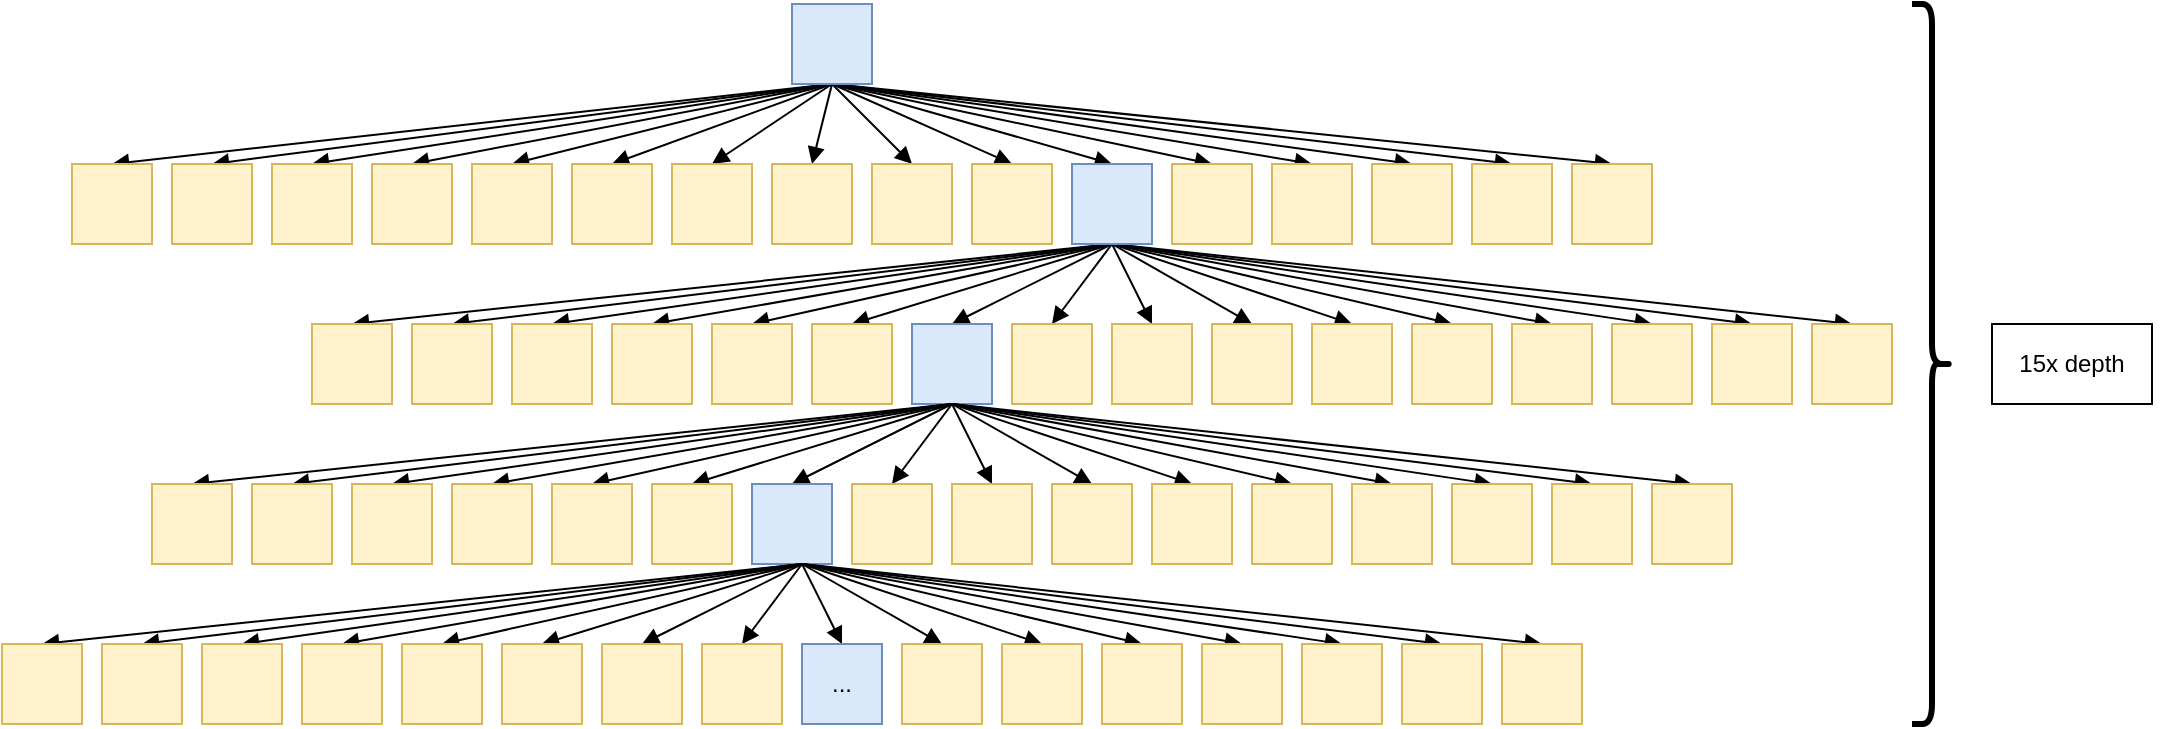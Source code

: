 <mxfile version="15.5.2"><diagram id="4Fhvh5GcyeKqPoxqgxf7" name="Page-1"><mxGraphModel dx="2272" dy="769" grid="1" gridSize="10" guides="1" tooltips="1" connect="1" arrows="1" fold="1" page="1" pageScale="1" pageWidth="850" pageHeight="1100" math="0" shadow="0"><root><mxCell id="0"/><mxCell id="1" parent="0"/><mxCell id="UKIijlYifZqyKmRUzv9O-54" style="orthogonalLoop=1;jettySize=auto;html=1;exitX=0.5;exitY=1;exitDx=0;exitDy=0;entryX=0.5;entryY=0;entryDx=0;entryDy=0;rounded=0;endArrow=block;endFill=1;" edge="1" parent="1" source="UKIijlYifZqyKmRUzv9O-1" target="UKIijlYifZqyKmRUzv9O-14"><mxGeometry relative="1" as="geometry"/></mxCell><mxCell id="UKIijlYifZqyKmRUzv9O-55" style="edgeStyle=none;rounded=0;orthogonalLoop=1;jettySize=auto;html=1;exitX=0.5;exitY=1;exitDx=0;exitDy=0;entryX=0.5;entryY=0;entryDx=0;entryDy=0;endArrow=block;endFill=1;" edge="1" parent="1" source="UKIijlYifZqyKmRUzv9O-1" target="UKIijlYifZqyKmRUzv9O-15"><mxGeometry relative="1" as="geometry"/></mxCell><mxCell id="UKIijlYifZqyKmRUzv9O-56" style="edgeStyle=none;rounded=0;orthogonalLoop=1;jettySize=auto;html=1;exitX=0.5;exitY=1;exitDx=0;exitDy=0;entryX=0.5;entryY=0;entryDx=0;entryDy=0;endArrow=block;endFill=1;" edge="1" parent="1" source="UKIijlYifZqyKmRUzv9O-1" target="UKIijlYifZqyKmRUzv9O-13"><mxGeometry relative="1" as="geometry"/></mxCell><mxCell id="UKIijlYifZqyKmRUzv9O-57" style="edgeStyle=none;rounded=0;orthogonalLoop=1;jettySize=auto;html=1;exitX=0.5;exitY=1;exitDx=0;exitDy=0;entryX=0.5;entryY=0;entryDx=0;entryDy=0;endArrow=block;endFill=1;" edge="1" parent="1" source="UKIijlYifZqyKmRUzv9O-1" target="UKIijlYifZqyKmRUzv9O-12"><mxGeometry relative="1" as="geometry"/></mxCell><mxCell id="UKIijlYifZqyKmRUzv9O-58" style="edgeStyle=none;rounded=0;orthogonalLoop=1;jettySize=auto;html=1;exitX=0.5;exitY=1;exitDx=0;exitDy=0;entryX=0.5;entryY=0;entryDx=0;entryDy=0;endArrow=block;endFill=1;" edge="1" parent="1" source="UKIijlYifZqyKmRUzv9O-1" target="UKIijlYifZqyKmRUzv9O-11"><mxGeometry relative="1" as="geometry"/></mxCell><mxCell id="UKIijlYifZqyKmRUzv9O-59" style="edgeStyle=none;rounded=0;orthogonalLoop=1;jettySize=auto;html=1;exitX=0.5;exitY=1;exitDx=0;exitDy=0;entryX=0.5;entryY=0;entryDx=0;entryDy=0;endArrow=block;endFill=1;" edge="1" parent="1" source="UKIijlYifZqyKmRUzv9O-1" target="UKIijlYifZqyKmRUzv9O-10"><mxGeometry relative="1" as="geometry"/></mxCell><mxCell id="UKIijlYifZqyKmRUzv9O-60" style="edgeStyle=none;rounded=0;orthogonalLoop=1;jettySize=auto;html=1;exitX=0.5;exitY=1;exitDx=0;exitDy=0;entryX=0.5;entryY=0;entryDx=0;entryDy=0;endArrow=block;endFill=1;" edge="1" parent="1" source="UKIijlYifZqyKmRUzv9O-1" target="UKIijlYifZqyKmRUzv9O-9"><mxGeometry relative="1" as="geometry"/></mxCell><mxCell id="UKIijlYifZqyKmRUzv9O-61" style="edgeStyle=none;rounded=0;orthogonalLoop=1;jettySize=auto;html=1;exitX=0.5;exitY=1;exitDx=0;exitDy=0;entryX=0.5;entryY=0;entryDx=0;entryDy=0;endArrow=block;endFill=1;" edge="1" parent="1" source="UKIijlYifZqyKmRUzv9O-1" target="UKIijlYifZqyKmRUzv9O-8"><mxGeometry relative="1" as="geometry"/></mxCell><mxCell id="UKIijlYifZqyKmRUzv9O-62" style="edgeStyle=none;rounded=0;orthogonalLoop=1;jettySize=auto;html=1;exitX=0.5;exitY=1;exitDx=0;exitDy=0;entryX=0.5;entryY=0;entryDx=0;entryDy=0;endArrow=block;endFill=1;" edge="1" parent="1" source="UKIijlYifZqyKmRUzv9O-1" target="UKIijlYifZqyKmRUzv9O-7"><mxGeometry relative="1" as="geometry"/></mxCell><mxCell id="UKIijlYifZqyKmRUzv9O-64" style="edgeStyle=none;rounded=0;orthogonalLoop=1;jettySize=auto;html=1;exitX=0.5;exitY=1;exitDx=0;exitDy=0;entryX=0.5;entryY=0;entryDx=0;entryDy=0;endArrow=block;endFill=1;" edge="1" parent="1" source="UKIijlYifZqyKmRUzv9O-1" target="UKIijlYifZqyKmRUzv9O-6"><mxGeometry relative="1" as="geometry"/></mxCell><mxCell id="UKIijlYifZqyKmRUzv9O-65" style="edgeStyle=none;rounded=0;orthogonalLoop=1;jettySize=auto;html=1;exitX=0.5;exitY=1;exitDx=0;exitDy=0;entryX=0.5;entryY=0;entryDx=0;entryDy=0;endArrow=block;endFill=1;" edge="1" parent="1" source="UKIijlYifZqyKmRUzv9O-1" target="UKIijlYifZqyKmRUzv9O-5"><mxGeometry relative="1" as="geometry"/></mxCell><mxCell id="UKIijlYifZqyKmRUzv9O-66" style="edgeStyle=none;rounded=0;orthogonalLoop=1;jettySize=auto;html=1;exitX=0.5;exitY=1;exitDx=0;exitDy=0;entryX=0.5;entryY=0;entryDx=0;entryDy=0;endArrow=block;endFill=1;" edge="1" parent="1" source="UKIijlYifZqyKmRUzv9O-1" target="UKIijlYifZqyKmRUzv9O-4"><mxGeometry relative="1" as="geometry"/></mxCell><mxCell id="UKIijlYifZqyKmRUzv9O-67" style="edgeStyle=none;rounded=0;orthogonalLoop=1;jettySize=auto;html=1;exitX=0.5;exitY=1;exitDx=0;exitDy=0;entryX=0.5;entryY=0;entryDx=0;entryDy=0;endArrow=block;endFill=1;" edge="1" parent="1" source="UKIijlYifZqyKmRUzv9O-1" target="UKIijlYifZqyKmRUzv9O-3"><mxGeometry relative="1" as="geometry"/></mxCell><mxCell id="UKIijlYifZqyKmRUzv9O-68" style="edgeStyle=none;rounded=0;orthogonalLoop=1;jettySize=auto;html=1;exitX=0.5;exitY=1;exitDx=0;exitDy=0;entryX=0.5;entryY=0;entryDx=0;entryDy=0;endArrow=block;endFill=1;" edge="1" parent="1" source="UKIijlYifZqyKmRUzv9O-1" target="UKIijlYifZqyKmRUzv9O-2"><mxGeometry relative="1" as="geometry"/></mxCell><mxCell id="UKIijlYifZqyKmRUzv9O-69" style="edgeStyle=none;rounded=0;orthogonalLoop=1;jettySize=auto;html=1;exitX=0.5;exitY=1;exitDx=0;exitDy=0;entryX=0.5;entryY=0;entryDx=0;entryDy=0;endArrow=block;endFill=1;" edge="1" parent="1" source="UKIijlYifZqyKmRUzv9O-1" target="UKIijlYifZqyKmRUzv9O-17"><mxGeometry relative="1" as="geometry"/></mxCell><mxCell id="UKIijlYifZqyKmRUzv9O-183" style="edgeStyle=none;rounded=0;orthogonalLoop=1;jettySize=auto;html=1;exitX=0.5;exitY=1;exitDx=0;exitDy=0;entryX=0.5;entryY=0;entryDx=0;entryDy=0;endArrow=block;endFill=1;" edge="1" parent="1" source="UKIijlYifZqyKmRUzv9O-1" target="UKIijlYifZqyKmRUzv9O-16"><mxGeometry relative="1" as="geometry"/></mxCell><mxCell id="UKIijlYifZqyKmRUzv9O-1" value="" style="rounded=0;whiteSpace=wrap;html=1;fillColor=#dae8fc;strokeColor=#6c8ebf;" vertex="1" parent="1"><mxGeometry x="360" y="280" width="40" height="40" as="geometry"/></mxCell><mxCell id="UKIijlYifZqyKmRUzv9O-2" value="" style="rounded=0;whiteSpace=wrap;html=1;fillColor=#fff2cc;strokeColor=#d6b656;" vertex="1" parent="1"><mxGeometry x="200" y="360" width="40" height="40" as="geometry"/></mxCell><mxCell id="UKIijlYifZqyKmRUzv9O-3" value="" style="rounded=0;whiteSpace=wrap;html=1;fillColor=#fff2cc;strokeColor=#d6b656;" vertex="1" parent="1"><mxGeometry x="250" y="360" width="40" height="40" as="geometry"/></mxCell><mxCell id="UKIijlYifZqyKmRUzv9O-4" value="" style="rounded=0;whiteSpace=wrap;html=1;fillColor=#fff2cc;strokeColor=#d6b656;" vertex="1" parent="1"><mxGeometry x="300" y="360" width="40" height="40" as="geometry"/></mxCell><mxCell id="UKIijlYifZqyKmRUzv9O-5" value="" style="rounded=0;whiteSpace=wrap;html=1;fillColor=#fff2cc;strokeColor=#d6b656;" vertex="1" parent="1"><mxGeometry x="350" y="360" width="40" height="40" as="geometry"/></mxCell><mxCell id="UKIijlYifZqyKmRUzv9O-6" value="" style="rounded=0;whiteSpace=wrap;html=1;fillColor=#fff2cc;strokeColor=#d6b656;" vertex="1" parent="1"><mxGeometry x="400" y="360" width="40" height="40" as="geometry"/></mxCell><mxCell id="UKIijlYifZqyKmRUzv9O-7" value="" style="rounded=0;whiteSpace=wrap;html=1;fillColor=#fff2cc;strokeColor=#d6b656;" vertex="1" parent="1"><mxGeometry x="450" y="360" width="40" height="40" as="geometry"/></mxCell><mxCell id="UKIijlYifZqyKmRUzv9O-70" style="edgeStyle=none;rounded=0;orthogonalLoop=1;jettySize=auto;html=1;exitX=0.5;exitY=1;exitDx=0;exitDy=0;entryX=0.5;entryY=0;entryDx=0;entryDy=0;endArrow=block;endFill=1;" edge="1" parent="1" source="UKIijlYifZqyKmRUzv9O-8" target="UKIijlYifZqyKmRUzv9O-30"><mxGeometry relative="1" as="geometry"/></mxCell><mxCell id="UKIijlYifZqyKmRUzv9O-71" style="edgeStyle=none;rounded=0;orthogonalLoop=1;jettySize=auto;html=1;exitX=0.5;exitY=1;exitDx=0;exitDy=0;entryX=0.5;entryY=0;entryDx=0;entryDy=0;endArrow=block;endFill=1;" edge="1" parent="1" source="UKIijlYifZqyKmRUzv9O-8" target="UKIijlYifZqyKmRUzv9O-31"><mxGeometry relative="1" as="geometry"/></mxCell><mxCell id="UKIijlYifZqyKmRUzv9O-72" style="edgeStyle=none;rounded=0;orthogonalLoop=1;jettySize=auto;html=1;exitX=0.5;exitY=1;exitDx=0;exitDy=0;entryX=0.5;entryY=0;entryDx=0;entryDy=0;endArrow=block;endFill=1;" edge="1" parent="1" source="UKIijlYifZqyKmRUzv9O-8" target="UKIijlYifZqyKmRUzv9O-32"><mxGeometry relative="1" as="geometry"/></mxCell><mxCell id="UKIijlYifZqyKmRUzv9O-73" style="edgeStyle=none;rounded=0;orthogonalLoop=1;jettySize=auto;html=1;exitX=0.5;exitY=1;exitDx=0;exitDy=0;entryX=0.5;entryY=0;entryDx=0;entryDy=0;endArrow=block;endFill=1;" edge="1" parent="1" source="UKIijlYifZqyKmRUzv9O-8" target="UKIijlYifZqyKmRUzv9O-33"><mxGeometry relative="1" as="geometry"/></mxCell><mxCell id="UKIijlYifZqyKmRUzv9O-74" style="edgeStyle=none;rounded=0;orthogonalLoop=1;jettySize=auto;html=1;exitX=0.5;exitY=1;exitDx=0;exitDy=0;entryX=0.5;entryY=0;entryDx=0;entryDy=0;endArrow=block;endFill=1;" edge="1" parent="1" source="UKIijlYifZqyKmRUzv9O-8" target="UKIijlYifZqyKmRUzv9O-34"><mxGeometry relative="1" as="geometry"/></mxCell><mxCell id="UKIijlYifZqyKmRUzv9O-75" style="edgeStyle=none;rounded=0;orthogonalLoop=1;jettySize=auto;html=1;exitX=0.5;exitY=1;exitDx=0;exitDy=0;entryX=0.5;entryY=0;entryDx=0;entryDy=0;endArrow=block;endFill=1;" edge="1" parent="1" source="UKIijlYifZqyKmRUzv9O-8" target="UKIijlYifZqyKmRUzv9O-19"><mxGeometry relative="1" as="geometry"/></mxCell><mxCell id="UKIijlYifZqyKmRUzv9O-76" style="edgeStyle=none;rounded=0;orthogonalLoop=1;jettySize=auto;html=1;exitX=0.5;exitY=1;exitDx=0;exitDy=0;entryX=0.5;entryY=0;entryDx=0;entryDy=0;endArrow=block;endFill=1;" edge="1" parent="1" source="UKIijlYifZqyKmRUzv9O-8" target="UKIijlYifZqyKmRUzv9O-20"><mxGeometry relative="1" as="geometry"/></mxCell><mxCell id="UKIijlYifZqyKmRUzv9O-77" style="edgeStyle=none;rounded=0;orthogonalLoop=1;jettySize=auto;html=1;exitX=0.5;exitY=1;exitDx=0;exitDy=0;entryX=0.5;entryY=0;entryDx=0;entryDy=0;endArrow=block;endFill=1;" edge="1" parent="1" source="UKIijlYifZqyKmRUzv9O-8" target="UKIijlYifZqyKmRUzv9O-21"><mxGeometry relative="1" as="geometry"/></mxCell><mxCell id="UKIijlYifZqyKmRUzv9O-78" style="edgeStyle=none;rounded=0;orthogonalLoop=1;jettySize=auto;html=1;exitX=0.5;exitY=1;exitDx=0;exitDy=0;entryX=0.5;entryY=0;entryDx=0;entryDy=0;endArrow=block;endFill=1;" edge="1" parent="1" source="UKIijlYifZqyKmRUzv9O-8" target="UKIijlYifZqyKmRUzv9O-22"><mxGeometry relative="1" as="geometry"/></mxCell><mxCell id="UKIijlYifZqyKmRUzv9O-79" style="edgeStyle=none;rounded=0;orthogonalLoop=1;jettySize=auto;html=1;exitX=0.5;exitY=1;exitDx=0;exitDy=0;entryX=0.5;entryY=0;entryDx=0;entryDy=0;endArrow=block;endFill=1;" edge="1" parent="1" source="UKIijlYifZqyKmRUzv9O-8" target="UKIijlYifZqyKmRUzv9O-23"><mxGeometry relative="1" as="geometry"/></mxCell><mxCell id="UKIijlYifZqyKmRUzv9O-80" style="edgeStyle=none;rounded=0;orthogonalLoop=1;jettySize=auto;html=1;exitX=0.5;exitY=1;exitDx=0;exitDy=0;entryX=0.5;entryY=0;entryDx=0;entryDy=0;endArrow=block;endFill=1;" edge="1" parent="1" source="UKIijlYifZqyKmRUzv9O-8" target="UKIijlYifZqyKmRUzv9O-24"><mxGeometry relative="1" as="geometry"/></mxCell><mxCell id="UKIijlYifZqyKmRUzv9O-82" style="edgeStyle=none;rounded=0;orthogonalLoop=1;jettySize=auto;html=1;exitX=0.5;exitY=1;exitDx=0;exitDy=0;entryX=0.5;entryY=0;entryDx=0;entryDy=0;endArrow=block;endFill=1;" edge="1" parent="1" source="UKIijlYifZqyKmRUzv9O-8" target="UKIijlYifZqyKmRUzv9O-25"><mxGeometry relative="1" as="geometry"/></mxCell><mxCell id="UKIijlYifZqyKmRUzv9O-83" style="edgeStyle=none;rounded=0;orthogonalLoop=1;jettySize=auto;html=1;exitX=0.5;exitY=1;exitDx=0;exitDy=0;entryX=0.5;entryY=0;entryDx=0;entryDy=0;endArrow=block;endFill=1;" edge="1" parent="1" source="UKIijlYifZqyKmRUzv9O-8" target="UKIijlYifZqyKmRUzv9O-29"><mxGeometry relative="1" as="geometry"/></mxCell><mxCell id="UKIijlYifZqyKmRUzv9O-84" style="edgeStyle=none;rounded=0;orthogonalLoop=1;jettySize=auto;html=1;exitX=0.5;exitY=1;exitDx=0;exitDy=0;entryX=0.5;entryY=0;entryDx=0;entryDy=0;endArrow=block;endFill=1;" edge="1" parent="1" source="UKIijlYifZqyKmRUzv9O-8" target="UKIijlYifZqyKmRUzv9O-28"><mxGeometry relative="1" as="geometry"/></mxCell><mxCell id="UKIijlYifZqyKmRUzv9O-85" style="edgeStyle=none;rounded=0;orthogonalLoop=1;jettySize=auto;html=1;exitX=0.5;exitY=1;exitDx=0;exitDy=0;entryX=0.5;entryY=0;entryDx=0;entryDy=0;endArrow=block;endFill=1;" edge="1" parent="1" source="UKIijlYifZqyKmRUzv9O-8" target="UKIijlYifZqyKmRUzv9O-27"><mxGeometry relative="1" as="geometry"/></mxCell><mxCell id="UKIijlYifZqyKmRUzv9O-86" style="edgeStyle=none;rounded=0;orthogonalLoop=1;jettySize=auto;html=1;exitX=0.5;exitY=1;exitDx=0;exitDy=0;entryX=0.5;entryY=0;entryDx=0;entryDy=0;endArrow=block;endFill=1;" edge="1" parent="1" source="UKIijlYifZqyKmRUzv9O-8" target="UKIijlYifZqyKmRUzv9O-26"><mxGeometry relative="1" as="geometry"/></mxCell><mxCell id="UKIijlYifZqyKmRUzv9O-8" value="" style="rounded=0;whiteSpace=wrap;html=1;fillColor=#dae8fc;strokeColor=#6c8ebf;" vertex="1" parent="1"><mxGeometry x="500" y="360" width="40" height="40" as="geometry"/></mxCell><mxCell id="UKIijlYifZqyKmRUzv9O-9" value="" style="rounded=0;whiteSpace=wrap;html=1;fillColor=#fff2cc;strokeColor=#d6b656;" vertex="1" parent="1"><mxGeometry x="550" y="360" width="40" height="40" as="geometry"/></mxCell><mxCell id="UKIijlYifZqyKmRUzv9O-10" value="" style="rounded=0;whiteSpace=wrap;html=1;fillColor=#fff2cc;strokeColor=#d6b656;" vertex="1" parent="1"><mxGeometry x="600" y="360" width="40" height="40" as="geometry"/></mxCell><mxCell id="UKIijlYifZqyKmRUzv9O-11" value="" style="rounded=0;whiteSpace=wrap;html=1;fillColor=#fff2cc;strokeColor=#d6b656;" vertex="1" parent="1"><mxGeometry x="650" y="360" width="40" height="40" as="geometry"/></mxCell><mxCell id="UKIijlYifZqyKmRUzv9O-12" value="" style="rounded=0;whiteSpace=wrap;html=1;fillColor=#fff2cc;strokeColor=#d6b656;" vertex="1" parent="1"><mxGeometry x="700" y="360" width="40" height="40" as="geometry"/></mxCell><mxCell id="UKIijlYifZqyKmRUzv9O-13" value="" style="rounded=0;whiteSpace=wrap;html=1;fillColor=#fff2cc;strokeColor=#d6b656;" vertex="1" parent="1"><mxGeometry x="750" y="360" width="40" height="40" as="geometry"/></mxCell><mxCell id="UKIijlYifZqyKmRUzv9O-14" value="" style="rounded=0;whiteSpace=wrap;html=1;fillColor=#fff2cc;strokeColor=#d6b656;" vertex="1" parent="1"><mxGeometry y="360" width="40" height="40" as="geometry"/></mxCell><mxCell id="UKIijlYifZqyKmRUzv9O-15" value="" style="rounded=0;whiteSpace=wrap;html=1;fillColor=#fff2cc;strokeColor=#d6b656;" vertex="1" parent="1"><mxGeometry x="50" y="360" width="40" height="40" as="geometry"/></mxCell><mxCell id="UKIijlYifZqyKmRUzv9O-16" value="" style="rounded=0;whiteSpace=wrap;html=1;fillColor=#fff2cc;strokeColor=#d6b656;" vertex="1" parent="1"><mxGeometry x="100" y="360" width="40" height="40" as="geometry"/></mxCell><mxCell id="UKIijlYifZqyKmRUzv9O-17" value="" style="rounded=0;whiteSpace=wrap;html=1;fillColor=#fff2cc;strokeColor=#d6b656;" vertex="1" parent="1"><mxGeometry x="150" y="360" width="40" height="40" as="geometry"/></mxCell><mxCell id="UKIijlYifZqyKmRUzv9O-19" value="" style="rounded=0;whiteSpace=wrap;html=1;fillColor=#fff2cc;strokeColor=#d6b656;" vertex="1" parent="1"><mxGeometry x="320" y="440" width="40" height="40" as="geometry"/></mxCell><mxCell id="UKIijlYifZqyKmRUzv9O-20" value="" style="rounded=0;whiteSpace=wrap;html=1;fillColor=#fff2cc;strokeColor=#d6b656;" vertex="1" parent="1"><mxGeometry x="370" y="440" width="40" height="40" as="geometry"/></mxCell><mxCell id="UKIijlYifZqyKmRUzv9O-21" value="" style="rounded=0;whiteSpace=wrap;html=1;fillColor=#dae8fc;strokeColor=#6c8ebf;" vertex="1" parent="1"><mxGeometry x="420" y="440" width="40" height="40" as="geometry"/></mxCell><mxCell id="UKIijlYifZqyKmRUzv9O-22" value="" style="rounded=0;whiteSpace=wrap;html=1;fillColor=#fff2cc;strokeColor=#d6b656;" vertex="1" parent="1"><mxGeometry x="470" y="440" width="40" height="40" as="geometry"/></mxCell><mxCell id="UKIijlYifZqyKmRUzv9O-23" value="" style="rounded=0;whiteSpace=wrap;html=1;fillColor=#fff2cc;strokeColor=#d6b656;" vertex="1" parent="1"><mxGeometry x="520" y="440" width="40" height="40" as="geometry"/></mxCell><mxCell id="UKIijlYifZqyKmRUzv9O-24" value="" style="rounded=0;whiteSpace=wrap;html=1;fillColor=#fff2cc;strokeColor=#d6b656;" vertex="1" parent="1"><mxGeometry x="570" y="440" width="40" height="40" as="geometry"/></mxCell><mxCell id="UKIijlYifZqyKmRUzv9O-25" value="" style="rounded=0;whiteSpace=wrap;html=1;fillColor=#fff2cc;strokeColor=#d6b656;" vertex="1" parent="1"><mxGeometry x="620" y="440" width="40" height="40" as="geometry"/></mxCell><mxCell id="UKIijlYifZqyKmRUzv9O-26" value="" style="rounded=0;whiteSpace=wrap;html=1;fillColor=#fff2cc;strokeColor=#d6b656;" vertex="1" parent="1"><mxGeometry x="670" y="440" width="40" height="40" as="geometry"/></mxCell><mxCell id="UKIijlYifZqyKmRUzv9O-27" value="" style="rounded=0;whiteSpace=wrap;html=1;fillColor=#fff2cc;strokeColor=#d6b656;" vertex="1" parent="1"><mxGeometry x="720" y="440" width="40" height="40" as="geometry"/></mxCell><mxCell id="UKIijlYifZqyKmRUzv9O-28" value="" style="rounded=0;whiteSpace=wrap;html=1;fillColor=#fff2cc;strokeColor=#d6b656;" vertex="1" parent="1"><mxGeometry x="770" y="440" width="40" height="40" as="geometry"/></mxCell><mxCell id="UKIijlYifZqyKmRUzv9O-29" value="" style="rounded=0;whiteSpace=wrap;html=1;fillColor=#fff2cc;strokeColor=#d6b656;" vertex="1" parent="1"><mxGeometry x="820" y="440" width="40" height="40" as="geometry"/></mxCell><mxCell id="UKIijlYifZqyKmRUzv9O-30" value="" style="rounded=0;whiteSpace=wrap;html=1;fillColor=#fff2cc;strokeColor=#d6b656;" vertex="1" parent="1"><mxGeometry x="870" y="440" width="40" height="40" as="geometry"/></mxCell><mxCell id="UKIijlYifZqyKmRUzv9O-31" value="" style="rounded=0;whiteSpace=wrap;html=1;fillColor=#fff2cc;strokeColor=#d6b656;" vertex="1" parent="1"><mxGeometry x="120" y="440" width="40" height="40" as="geometry"/></mxCell><mxCell id="UKIijlYifZqyKmRUzv9O-32" value="" style="rounded=0;whiteSpace=wrap;html=1;fillColor=#fff2cc;strokeColor=#d6b656;" vertex="1" parent="1"><mxGeometry x="170" y="440" width="40" height="40" as="geometry"/></mxCell><mxCell id="UKIijlYifZqyKmRUzv9O-33" value="" style="rounded=0;whiteSpace=wrap;html=1;fillColor=#fff2cc;strokeColor=#d6b656;" vertex="1" parent="1"><mxGeometry x="220" y="440" width="40" height="40" as="geometry"/></mxCell><mxCell id="UKIijlYifZqyKmRUzv9O-34" value="" style="rounded=0;whiteSpace=wrap;html=1;fillColor=#fff2cc;strokeColor=#d6b656;" vertex="1" parent="1"><mxGeometry x="270" y="440" width="40" height="40" as="geometry"/></mxCell><mxCell id="UKIijlYifZqyKmRUzv9O-87" style="edgeStyle=none;rounded=0;orthogonalLoop=1;jettySize=auto;html=1;exitX=0.5;exitY=1;exitDx=0;exitDy=0;entryX=0.5;entryY=0;entryDx=0;entryDy=0;endArrow=block;endFill=1;" edge="1" parent="1" target="UKIijlYifZqyKmRUzv9O-114"><mxGeometry relative="1" as="geometry"><mxPoint x="440" y="480" as="sourcePoint"/></mxGeometry></mxCell><mxCell id="UKIijlYifZqyKmRUzv9O-88" style="edgeStyle=none;rounded=0;orthogonalLoop=1;jettySize=auto;html=1;exitX=0.5;exitY=1;exitDx=0;exitDy=0;entryX=0.5;entryY=0;entryDx=0;entryDy=0;endArrow=block;endFill=1;" edge="1" parent="1" target="UKIijlYifZqyKmRUzv9O-115"><mxGeometry relative="1" as="geometry"><mxPoint x="440" y="480" as="sourcePoint"/></mxGeometry></mxCell><mxCell id="UKIijlYifZqyKmRUzv9O-89" style="edgeStyle=none;rounded=0;orthogonalLoop=1;jettySize=auto;html=1;exitX=0.5;exitY=1;exitDx=0;exitDy=0;entryX=0.5;entryY=0;entryDx=0;entryDy=0;endArrow=block;endFill=1;" edge="1" parent="1" target="UKIijlYifZqyKmRUzv9O-116"><mxGeometry relative="1" as="geometry"><mxPoint x="440" y="480" as="sourcePoint"/></mxGeometry></mxCell><mxCell id="UKIijlYifZqyKmRUzv9O-90" style="edgeStyle=none;rounded=0;orthogonalLoop=1;jettySize=auto;html=1;exitX=0.5;exitY=1;exitDx=0;exitDy=0;entryX=0.5;entryY=0;entryDx=0;entryDy=0;endArrow=block;endFill=1;" edge="1" parent="1" target="UKIijlYifZqyKmRUzv9O-117"><mxGeometry relative="1" as="geometry"><mxPoint x="440" y="480" as="sourcePoint"/></mxGeometry></mxCell><mxCell id="UKIijlYifZqyKmRUzv9O-91" style="edgeStyle=none;rounded=0;orthogonalLoop=1;jettySize=auto;html=1;exitX=0.5;exitY=1;exitDx=0;exitDy=0;entryX=0.5;entryY=0;entryDx=0;entryDy=0;endArrow=block;endFill=1;" edge="1" parent="1" target="UKIijlYifZqyKmRUzv9O-118"><mxGeometry relative="1" as="geometry"><mxPoint x="440" y="480" as="sourcePoint"/></mxGeometry></mxCell><mxCell id="UKIijlYifZqyKmRUzv9O-92" style="edgeStyle=none;rounded=0;orthogonalLoop=1;jettySize=auto;html=1;exitX=0.5;exitY=1;exitDx=0;exitDy=0;entryX=0.5;entryY=0;entryDx=0;entryDy=0;endArrow=block;endFill=1;" edge="1" parent="1" target="UKIijlYifZqyKmRUzv9O-103"><mxGeometry relative="1" as="geometry"><mxPoint x="440" y="480" as="sourcePoint"/></mxGeometry></mxCell><mxCell id="UKIijlYifZqyKmRUzv9O-93" style="edgeStyle=none;rounded=0;orthogonalLoop=1;jettySize=auto;html=1;exitX=0.5;exitY=1;exitDx=0;exitDy=0;entryX=0.5;entryY=0;entryDx=0;entryDy=0;endArrow=block;endFill=1;" edge="1" parent="1" target="UKIijlYifZqyKmRUzv9O-104"><mxGeometry relative="1" as="geometry"><mxPoint x="440" y="480" as="sourcePoint"/></mxGeometry></mxCell><mxCell id="UKIijlYifZqyKmRUzv9O-94" style="edgeStyle=none;rounded=0;orthogonalLoop=1;jettySize=auto;html=1;exitX=0.5;exitY=1;exitDx=0;exitDy=0;entryX=0.5;entryY=0;entryDx=0;entryDy=0;endArrow=block;endFill=1;" edge="1" parent="1" target="UKIijlYifZqyKmRUzv9O-105"><mxGeometry relative="1" as="geometry"><mxPoint x="440" y="480" as="sourcePoint"/></mxGeometry></mxCell><mxCell id="UKIijlYifZqyKmRUzv9O-95" style="edgeStyle=none;rounded=0;orthogonalLoop=1;jettySize=auto;html=1;exitX=0.5;exitY=1;exitDx=0;exitDy=0;entryX=0.5;entryY=0;entryDx=0;entryDy=0;endArrow=block;endFill=1;" edge="1" parent="1" target="UKIijlYifZqyKmRUzv9O-106"><mxGeometry relative="1" as="geometry"><mxPoint x="440" y="480" as="sourcePoint"/></mxGeometry></mxCell><mxCell id="UKIijlYifZqyKmRUzv9O-96" style="edgeStyle=none;rounded=0;orthogonalLoop=1;jettySize=auto;html=1;exitX=0.5;exitY=1;exitDx=0;exitDy=0;entryX=0.5;entryY=0;entryDx=0;entryDy=0;endArrow=block;endFill=1;" edge="1" parent="1" target="UKIijlYifZqyKmRUzv9O-107"><mxGeometry relative="1" as="geometry"><mxPoint x="440" y="480" as="sourcePoint"/></mxGeometry></mxCell><mxCell id="UKIijlYifZqyKmRUzv9O-97" style="edgeStyle=none;rounded=0;orthogonalLoop=1;jettySize=auto;html=1;exitX=0.5;exitY=1;exitDx=0;exitDy=0;entryX=0.5;entryY=0;entryDx=0;entryDy=0;endArrow=block;endFill=1;" edge="1" parent="1" target="UKIijlYifZqyKmRUzv9O-108"><mxGeometry relative="1" as="geometry"><mxPoint x="440" y="480" as="sourcePoint"/></mxGeometry></mxCell><mxCell id="UKIijlYifZqyKmRUzv9O-98" style="edgeStyle=none;rounded=0;orthogonalLoop=1;jettySize=auto;html=1;exitX=0.5;exitY=1;exitDx=0;exitDy=0;entryX=0.5;entryY=0;entryDx=0;entryDy=0;endArrow=block;endFill=1;" edge="1" parent="1" target="UKIijlYifZqyKmRUzv9O-109"><mxGeometry relative="1" as="geometry"><mxPoint x="440" y="480" as="sourcePoint"/></mxGeometry></mxCell><mxCell id="UKIijlYifZqyKmRUzv9O-99" style="edgeStyle=none;rounded=0;orthogonalLoop=1;jettySize=auto;html=1;exitX=0.5;exitY=1;exitDx=0;exitDy=0;entryX=0.5;entryY=0;entryDx=0;entryDy=0;endArrow=block;endFill=1;" edge="1" parent="1" target="UKIijlYifZqyKmRUzv9O-113"><mxGeometry relative="1" as="geometry"><mxPoint x="440" y="480" as="sourcePoint"/></mxGeometry></mxCell><mxCell id="UKIijlYifZqyKmRUzv9O-100" style="edgeStyle=none;rounded=0;orthogonalLoop=1;jettySize=auto;html=1;exitX=0.5;exitY=1;exitDx=0;exitDy=0;entryX=0.5;entryY=0;entryDx=0;entryDy=0;endArrow=block;endFill=1;" edge="1" parent="1" target="UKIijlYifZqyKmRUzv9O-112"><mxGeometry relative="1" as="geometry"><mxPoint x="440" y="480" as="sourcePoint"/></mxGeometry></mxCell><mxCell id="UKIijlYifZqyKmRUzv9O-101" style="edgeStyle=none;rounded=0;orthogonalLoop=1;jettySize=auto;html=1;exitX=0.5;exitY=1;exitDx=0;exitDy=0;entryX=0.5;entryY=0;entryDx=0;entryDy=0;endArrow=block;endFill=1;" edge="1" parent="1" target="UKIijlYifZqyKmRUzv9O-111"><mxGeometry relative="1" as="geometry"><mxPoint x="440" y="480" as="sourcePoint"/></mxGeometry></mxCell><mxCell id="UKIijlYifZqyKmRUzv9O-102" style="edgeStyle=none;rounded=0;orthogonalLoop=1;jettySize=auto;html=1;exitX=0.5;exitY=1;exitDx=0;exitDy=0;entryX=0.5;entryY=0;entryDx=0;entryDy=0;endArrow=block;endFill=1;" edge="1" parent="1" target="UKIijlYifZqyKmRUzv9O-110"><mxGeometry relative="1" as="geometry"><mxPoint x="440" y="480" as="sourcePoint"/></mxGeometry></mxCell><mxCell id="UKIijlYifZqyKmRUzv9O-103" value="" style="rounded=0;whiteSpace=wrap;html=1;fillColor=#fff2cc;strokeColor=#d6b656;" vertex="1" parent="1"><mxGeometry x="240" y="520" width="40" height="40" as="geometry"/></mxCell><mxCell id="UKIijlYifZqyKmRUzv9O-104" value="" style="rounded=0;whiteSpace=wrap;html=1;fillColor=#fff2cc;strokeColor=#d6b656;" vertex="1" parent="1"><mxGeometry x="290" y="520" width="40" height="40" as="geometry"/></mxCell><mxCell id="UKIijlYifZqyKmRUzv9O-105" value="" style="rounded=0;whiteSpace=wrap;html=1;fillColor=#dae8fc;strokeColor=#6c8ebf;" vertex="1" parent="1"><mxGeometry x="340" y="520" width="40" height="40" as="geometry"/></mxCell><mxCell id="UKIijlYifZqyKmRUzv9O-106" value="" style="rounded=0;whiteSpace=wrap;html=1;fillColor=#fff2cc;strokeColor=#d6b656;" vertex="1" parent="1"><mxGeometry x="390" y="520" width="40" height="40" as="geometry"/></mxCell><mxCell id="UKIijlYifZqyKmRUzv9O-107" value="" style="rounded=0;whiteSpace=wrap;html=1;fillColor=#fff2cc;strokeColor=#d6b656;" vertex="1" parent="1"><mxGeometry x="440" y="520" width="40" height="40" as="geometry"/></mxCell><mxCell id="UKIijlYifZqyKmRUzv9O-108" value="" style="rounded=0;whiteSpace=wrap;html=1;fillColor=#fff2cc;strokeColor=#d6b656;" vertex="1" parent="1"><mxGeometry x="490" y="520" width="40" height="40" as="geometry"/></mxCell><mxCell id="UKIijlYifZqyKmRUzv9O-109" value="" style="rounded=0;whiteSpace=wrap;html=1;fillColor=#fff2cc;strokeColor=#d6b656;" vertex="1" parent="1"><mxGeometry x="540" y="520" width="40" height="40" as="geometry"/></mxCell><mxCell id="UKIijlYifZqyKmRUzv9O-110" value="" style="rounded=0;whiteSpace=wrap;html=1;fillColor=#fff2cc;strokeColor=#d6b656;" vertex="1" parent="1"><mxGeometry x="590" y="520" width="40" height="40" as="geometry"/></mxCell><mxCell id="UKIijlYifZqyKmRUzv9O-111" value="" style="rounded=0;whiteSpace=wrap;html=1;fillColor=#fff2cc;strokeColor=#d6b656;" vertex="1" parent="1"><mxGeometry x="640" y="520" width="40" height="40" as="geometry"/></mxCell><mxCell id="UKIijlYifZqyKmRUzv9O-112" value="" style="rounded=0;whiteSpace=wrap;html=1;fillColor=#fff2cc;strokeColor=#d6b656;" vertex="1" parent="1"><mxGeometry x="690" y="520" width="40" height="40" as="geometry"/></mxCell><mxCell id="UKIijlYifZqyKmRUzv9O-113" value="" style="rounded=0;whiteSpace=wrap;html=1;fillColor=#fff2cc;strokeColor=#d6b656;" vertex="1" parent="1"><mxGeometry x="740" y="520" width="40" height="40" as="geometry"/></mxCell><mxCell id="UKIijlYifZqyKmRUzv9O-114" value="" style="rounded=0;whiteSpace=wrap;html=1;fillColor=#fff2cc;strokeColor=#d6b656;" vertex="1" parent="1"><mxGeometry x="790" y="520" width="40" height="40" as="geometry"/></mxCell><mxCell id="UKIijlYifZqyKmRUzv9O-115" value="" style="rounded=0;whiteSpace=wrap;html=1;fillColor=#fff2cc;strokeColor=#d6b656;" vertex="1" parent="1"><mxGeometry x="40" y="520" width="40" height="40" as="geometry"/></mxCell><mxCell id="UKIijlYifZqyKmRUzv9O-116" value="" style="rounded=0;whiteSpace=wrap;html=1;fillColor=#fff2cc;strokeColor=#d6b656;" vertex="1" parent="1"><mxGeometry x="90" y="520" width="40" height="40" as="geometry"/></mxCell><mxCell id="UKIijlYifZqyKmRUzv9O-117" value="" style="rounded=0;whiteSpace=wrap;html=1;fillColor=#fff2cc;strokeColor=#d6b656;" vertex="1" parent="1"><mxGeometry x="140" y="520" width="40" height="40" as="geometry"/></mxCell><mxCell id="UKIijlYifZqyKmRUzv9O-118" value="" style="rounded=0;whiteSpace=wrap;html=1;fillColor=#fff2cc;strokeColor=#d6b656;" vertex="1" parent="1"><mxGeometry x="190" y="520" width="40" height="40" as="geometry"/></mxCell><mxCell id="UKIijlYifZqyKmRUzv9O-151" style="edgeStyle=none;rounded=0;orthogonalLoop=1;jettySize=auto;html=1;exitX=0.5;exitY=1;exitDx=0;exitDy=0;entryX=0.5;entryY=0;entryDx=0;entryDy=0;endArrow=block;endFill=1;" edge="1" parent="1" target="UKIijlYifZqyKmRUzv9O-178"><mxGeometry relative="1" as="geometry"><mxPoint x="365" y="560" as="sourcePoint"/></mxGeometry></mxCell><mxCell id="UKIijlYifZqyKmRUzv9O-152" style="edgeStyle=none;rounded=0;orthogonalLoop=1;jettySize=auto;html=1;exitX=0.5;exitY=1;exitDx=0;exitDy=0;entryX=0.5;entryY=0;entryDx=0;entryDy=0;endArrow=block;endFill=1;" edge="1" parent="1" target="UKIijlYifZqyKmRUzv9O-179"><mxGeometry relative="1" as="geometry"><mxPoint x="365" y="560" as="sourcePoint"/></mxGeometry></mxCell><mxCell id="UKIijlYifZqyKmRUzv9O-153" style="edgeStyle=none;rounded=0;orthogonalLoop=1;jettySize=auto;html=1;exitX=0.5;exitY=1;exitDx=0;exitDy=0;entryX=0.5;entryY=0;entryDx=0;entryDy=0;endArrow=block;endFill=1;" edge="1" parent="1" target="UKIijlYifZqyKmRUzv9O-180"><mxGeometry relative="1" as="geometry"><mxPoint x="365" y="560" as="sourcePoint"/></mxGeometry></mxCell><mxCell id="UKIijlYifZqyKmRUzv9O-154" style="edgeStyle=none;rounded=0;orthogonalLoop=1;jettySize=auto;html=1;exitX=0.5;exitY=1;exitDx=0;exitDy=0;entryX=0.5;entryY=0;entryDx=0;entryDy=0;endArrow=block;endFill=1;" edge="1" parent="1" target="UKIijlYifZqyKmRUzv9O-181"><mxGeometry relative="1" as="geometry"><mxPoint x="365" y="560" as="sourcePoint"/></mxGeometry></mxCell><mxCell id="UKIijlYifZqyKmRUzv9O-155" style="edgeStyle=none;rounded=0;orthogonalLoop=1;jettySize=auto;html=1;exitX=0.5;exitY=1;exitDx=0;exitDy=0;entryX=0.5;entryY=0;entryDx=0;entryDy=0;endArrow=block;endFill=1;" edge="1" parent="1" target="UKIijlYifZqyKmRUzv9O-182"><mxGeometry relative="1" as="geometry"><mxPoint x="365" y="560" as="sourcePoint"/></mxGeometry></mxCell><mxCell id="UKIijlYifZqyKmRUzv9O-156" style="edgeStyle=none;rounded=0;orthogonalLoop=1;jettySize=auto;html=1;exitX=0.5;exitY=1;exitDx=0;exitDy=0;entryX=0.5;entryY=0;entryDx=0;entryDy=0;endArrow=block;endFill=1;" edge="1" parent="1" target="UKIijlYifZqyKmRUzv9O-167"><mxGeometry relative="1" as="geometry"><mxPoint x="365" y="560" as="sourcePoint"/></mxGeometry></mxCell><mxCell id="UKIijlYifZqyKmRUzv9O-157" style="edgeStyle=none;rounded=0;orthogonalLoop=1;jettySize=auto;html=1;exitX=0.5;exitY=1;exitDx=0;exitDy=0;entryX=0.5;entryY=0;entryDx=0;entryDy=0;endArrow=block;endFill=1;" edge="1" parent="1" target="UKIijlYifZqyKmRUzv9O-168"><mxGeometry relative="1" as="geometry"><mxPoint x="365" y="560" as="sourcePoint"/></mxGeometry></mxCell><mxCell id="UKIijlYifZqyKmRUzv9O-158" style="edgeStyle=none;rounded=0;orthogonalLoop=1;jettySize=auto;html=1;exitX=0.5;exitY=1;exitDx=0;exitDy=0;entryX=0.5;entryY=0;entryDx=0;entryDy=0;endArrow=block;endFill=1;" edge="1" parent="1" target="UKIijlYifZqyKmRUzv9O-169"><mxGeometry relative="1" as="geometry"><mxPoint x="365" y="560" as="sourcePoint"/></mxGeometry></mxCell><mxCell id="UKIijlYifZqyKmRUzv9O-159" style="edgeStyle=none;rounded=0;orthogonalLoop=1;jettySize=auto;html=1;exitX=0.5;exitY=1;exitDx=0;exitDy=0;entryX=0.5;entryY=0;entryDx=0;entryDy=0;endArrow=block;endFill=1;" edge="1" parent="1" target="UKIijlYifZqyKmRUzv9O-170"><mxGeometry relative="1" as="geometry"><mxPoint x="365" y="560" as="sourcePoint"/></mxGeometry></mxCell><mxCell id="UKIijlYifZqyKmRUzv9O-160" style="edgeStyle=none;rounded=0;orthogonalLoop=1;jettySize=auto;html=1;exitX=0.5;exitY=1;exitDx=0;exitDy=0;entryX=0.5;entryY=0;entryDx=0;entryDy=0;endArrow=block;endFill=1;" edge="1" parent="1" target="UKIijlYifZqyKmRUzv9O-171"><mxGeometry relative="1" as="geometry"><mxPoint x="365" y="560" as="sourcePoint"/></mxGeometry></mxCell><mxCell id="UKIijlYifZqyKmRUzv9O-161" style="edgeStyle=none;rounded=0;orthogonalLoop=1;jettySize=auto;html=1;exitX=0.5;exitY=1;exitDx=0;exitDy=0;entryX=0.5;entryY=0;entryDx=0;entryDy=0;endArrow=block;endFill=1;" edge="1" parent="1" target="UKIijlYifZqyKmRUzv9O-172"><mxGeometry relative="1" as="geometry"><mxPoint x="365" y="560" as="sourcePoint"/></mxGeometry></mxCell><mxCell id="UKIijlYifZqyKmRUzv9O-162" style="edgeStyle=none;rounded=0;orthogonalLoop=1;jettySize=auto;html=1;exitX=0.5;exitY=1;exitDx=0;exitDy=0;entryX=0.5;entryY=0;entryDx=0;entryDy=0;endArrow=block;endFill=1;" edge="1" parent="1" target="UKIijlYifZqyKmRUzv9O-173"><mxGeometry relative="1" as="geometry"><mxPoint x="365" y="560" as="sourcePoint"/></mxGeometry></mxCell><mxCell id="UKIijlYifZqyKmRUzv9O-163" style="edgeStyle=none;rounded=0;orthogonalLoop=1;jettySize=auto;html=1;exitX=0.5;exitY=1;exitDx=0;exitDy=0;entryX=0.5;entryY=0;entryDx=0;entryDy=0;endArrow=block;endFill=1;" edge="1" parent="1" target="UKIijlYifZqyKmRUzv9O-177"><mxGeometry relative="1" as="geometry"><mxPoint x="365" y="560" as="sourcePoint"/></mxGeometry></mxCell><mxCell id="UKIijlYifZqyKmRUzv9O-164" style="edgeStyle=none;rounded=0;orthogonalLoop=1;jettySize=auto;html=1;exitX=0.5;exitY=1;exitDx=0;exitDy=0;entryX=0.5;entryY=0;entryDx=0;entryDy=0;endArrow=block;endFill=1;" edge="1" parent="1" target="UKIijlYifZqyKmRUzv9O-176"><mxGeometry relative="1" as="geometry"><mxPoint x="365" y="560" as="sourcePoint"/></mxGeometry></mxCell><mxCell id="UKIijlYifZqyKmRUzv9O-165" style="edgeStyle=none;rounded=0;orthogonalLoop=1;jettySize=auto;html=1;exitX=0.5;exitY=1;exitDx=0;exitDy=0;entryX=0.5;entryY=0;entryDx=0;entryDy=0;endArrow=block;endFill=1;" edge="1" parent="1" target="UKIijlYifZqyKmRUzv9O-175"><mxGeometry relative="1" as="geometry"><mxPoint x="365" y="560" as="sourcePoint"/></mxGeometry></mxCell><mxCell id="UKIijlYifZqyKmRUzv9O-166" style="edgeStyle=none;rounded=0;orthogonalLoop=1;jettySize=auto;html=1;exitX=0.5;exitY=1;exitDx=0;exitDy=0;entryX=0.5;entryY=0;entryDx=0;entryDy=0;endArrow=block;endFill=1;" edge="1" parent="1" target="UKIijlYifZqyKmRUzv9O-174"><mxGeometry relative="1" as="geometry"><mxPoint x="365" y="560" as="sourcePoint"/></mxGeometry></mxCell><mxCell id="UKIijlYifZqyKmRUzv9O-167" value="" style="rounded=0;whiteSpace=wrap;html=1;fillColor=#fff2cc;strokeColor=#d6b656;" vertex="1" parent="1"><mxGeometry x="165" y="600" width="40" height="40" as="geometry"/></mxCell><mxCell id="UKIijlYifZqyKmRUzv9O-168" value="" style="rounded=0;whiteSpace=wrap;html=1;fillColor=#fff2cc;strokeColor=#d6b656;" vertex="1" parent="1"><mxGeometry x="215" y="600" width="40" height="40" as="geometry"/></mxCell><mxCell id="UKIijlYifZqyKmRUzv9O-169" value="" style="rounded=0;whiteSpace=wrap;html=1;fillColor=#fff2cc;strokeColor=#d6b656;" vertex="1" parent="1"><mxGeometry x="265" y="600" width="40" height="40" as="geometry"/></mxCell><mxCell id="UKIijlYifZqyKmRUzv9O-170" value="" style="rounded=0;whiteSpace=wrap;html=1;fillColor=#fff2cc;strokeColor=#d6b656;" vertex="1" parent="1"><mxGeometry x="315" y="600" width="40" height="40" as="geometry"/></mxCell><mxCell id="UKIijlYifZqyKmRUzv9O-171" value="..." style="rounded=0;whiteSpace=wrap;html=1;fillColor=#dae8fc;strokeColor=#6c8ebf;" vertex="1" parent="1"><mxGeometry x="365" y="600" width="40" height="40" as="geometry"/></mxCell><mxCell id="UKIijlYifZqyKmRUzv9O-172" value="" style="rounded=0;whiteSpace=wrap;html=1;fillColor=#fff2cc;strokeColor=#d6b656;" vertex="1" parent="1"><mxGeometry x="415" y="600" width="40" height="40" as="geometry"/></mxCell><mxCell id="UKIijlYifZqyKmRUzv9O-173" value="" style="rounded=0;whiteSpace=wrap;html=1;fillColor=#fff2cc;strokeColor=#d6b656;" vertex="1" parent="1"><mxGeometry x="465" y="600" width="40" height="40" as="geometry"/></mxCell><mxCell id="UKIijlYifZqyKmRUzv9O-174" value="" style="rounded=0;whiteSpace=wrap;html=1;fillColor=#fff2cc;strokeColor=#d6b656;" vertex="1" parent="1"><mxGeometry x="515" y="600" width="40" height="40" as="geometry"/></mxCell><mxCell id="UKIijlYifZqyKmRUzv9O-175" value="" style="rounded=0;whiteSpace=wrap;html=1;fillColor=#fff2cc;strokeColor=#d6b656;" vertex="1" parent="1"><mxGeometry x="565" y="600" width="40" height="40" as="geometry"/></mxCell><mxCell id="UKIijlYifZqyKmRUzv9O-176" value="" style="rounded=0;whiteSpace=wrap;html=1;fillColor=#fff2cc;strokeColor=#d6b656;" vertex="1" parent="1"><mxGeometry x="615" y="600" width="40" height="40" as="geometry"/></mxCell><mxCell id="UKIijlYifZqyKmRUzv9O-177" value="" style="rounded=0;whiteSpace=wrap;html=1;fillColor=#fff2cc;strokeColor=#d6b656;" vertex="1" parent="1"><mxGeometry x="665" y="600" width="40" height="40" as="geometry"/></mxCell><mxCell id="UKIijlYifZqyKmRUzv9O-178" value="" style="rounded=0;whiteSpace=wrap;html=1;fillColor=#fff2cc;strokeColor=#d6b656;" vertex="1" parent="1"><mxGeometry x="715" y="600" width="40" height="40" as="geometry"/></mxCell><mxCell id="UKIijlYifZqyKmRUzv9O-179" value="" style="rounded=0;whiteSpace=wrap;html=1;fillColor=#fff2cc;strokeColor=#d6b656;" vertex="1" parent="1"><mxGeometry x="-35" y="600" width="40" height="40" as="geometry"/></mxCell><mxCell id="UKIijlYifZqyKmRUzv9O-180" value="" style="rounded=0;whiteSpace=wrap;html=1;fillColor=#fff2cc;strokeColor=#d6b656;" vertex="1" parent="1"><mxGeometry x="15" y="600" width="40" height="40" as="geometry"/></mxCell><mxCell id="UKIijlYifZqyKmRUzv9O-181" value="" style="rounded=0;whiteSpace=wrap;html=1;fillColor=#fff2cc;strokeColor=#d6b656;" vertex="1" parent="1"><mxGeometry x="65" y="600" width="40" height="40" as="geometry"/></mxCell><mxCell id="UKIijlYifZqyKmRUzv9O-182" value="" style="rounded=0;whiteSpace=wrap;html=1;fillColor=#fff2cc;strokeColor=#d6b656;" vertex="1" parent="1"><mxGeometry x="115" y="600" width="40" height="40" as="geometry"/></mxCell><mxCell id="UKIijlYifZqyKmRUzv9O-184" value="" style="shape=curlyBracket;whiteSpace=wrap;html=1;rounded=1;flipH=1;strokeWidth=3;" vertex="1" parent="1"><mxGeometry x="920" y="280" width="20" height="360" as="geometry"/></mxCell><mxCell id="UKIijlYifZqyKmRUzv9O-185" value="15x depth" style="rounded=0;whiteSpace=wrap;html=1;strokeWidth=1;" vertex="1" parent="1"><mxGeometry x="960" y="440" width="80" height="40" as="geometry"/></mxCell><mxCell id="UKIijlYifZqyKmRUzv9O-186" style="edgeStyle=none;rounded=0;orthogonalLoop=1;jettySize=auto;html=1;exitX=1;exitY=0.5;exitDx=0;exitDy=0;endArrow=block;endFill=1;" edge="1" parent="1" source="UKIijlYifZqyKmRUzv9O-185" target="UKIijlYifZqyKmRUzv9O-185"><mxGeometry relative="1" as="geometry"/></mxCell></root></mxGraphModel></diagram></mxfile>